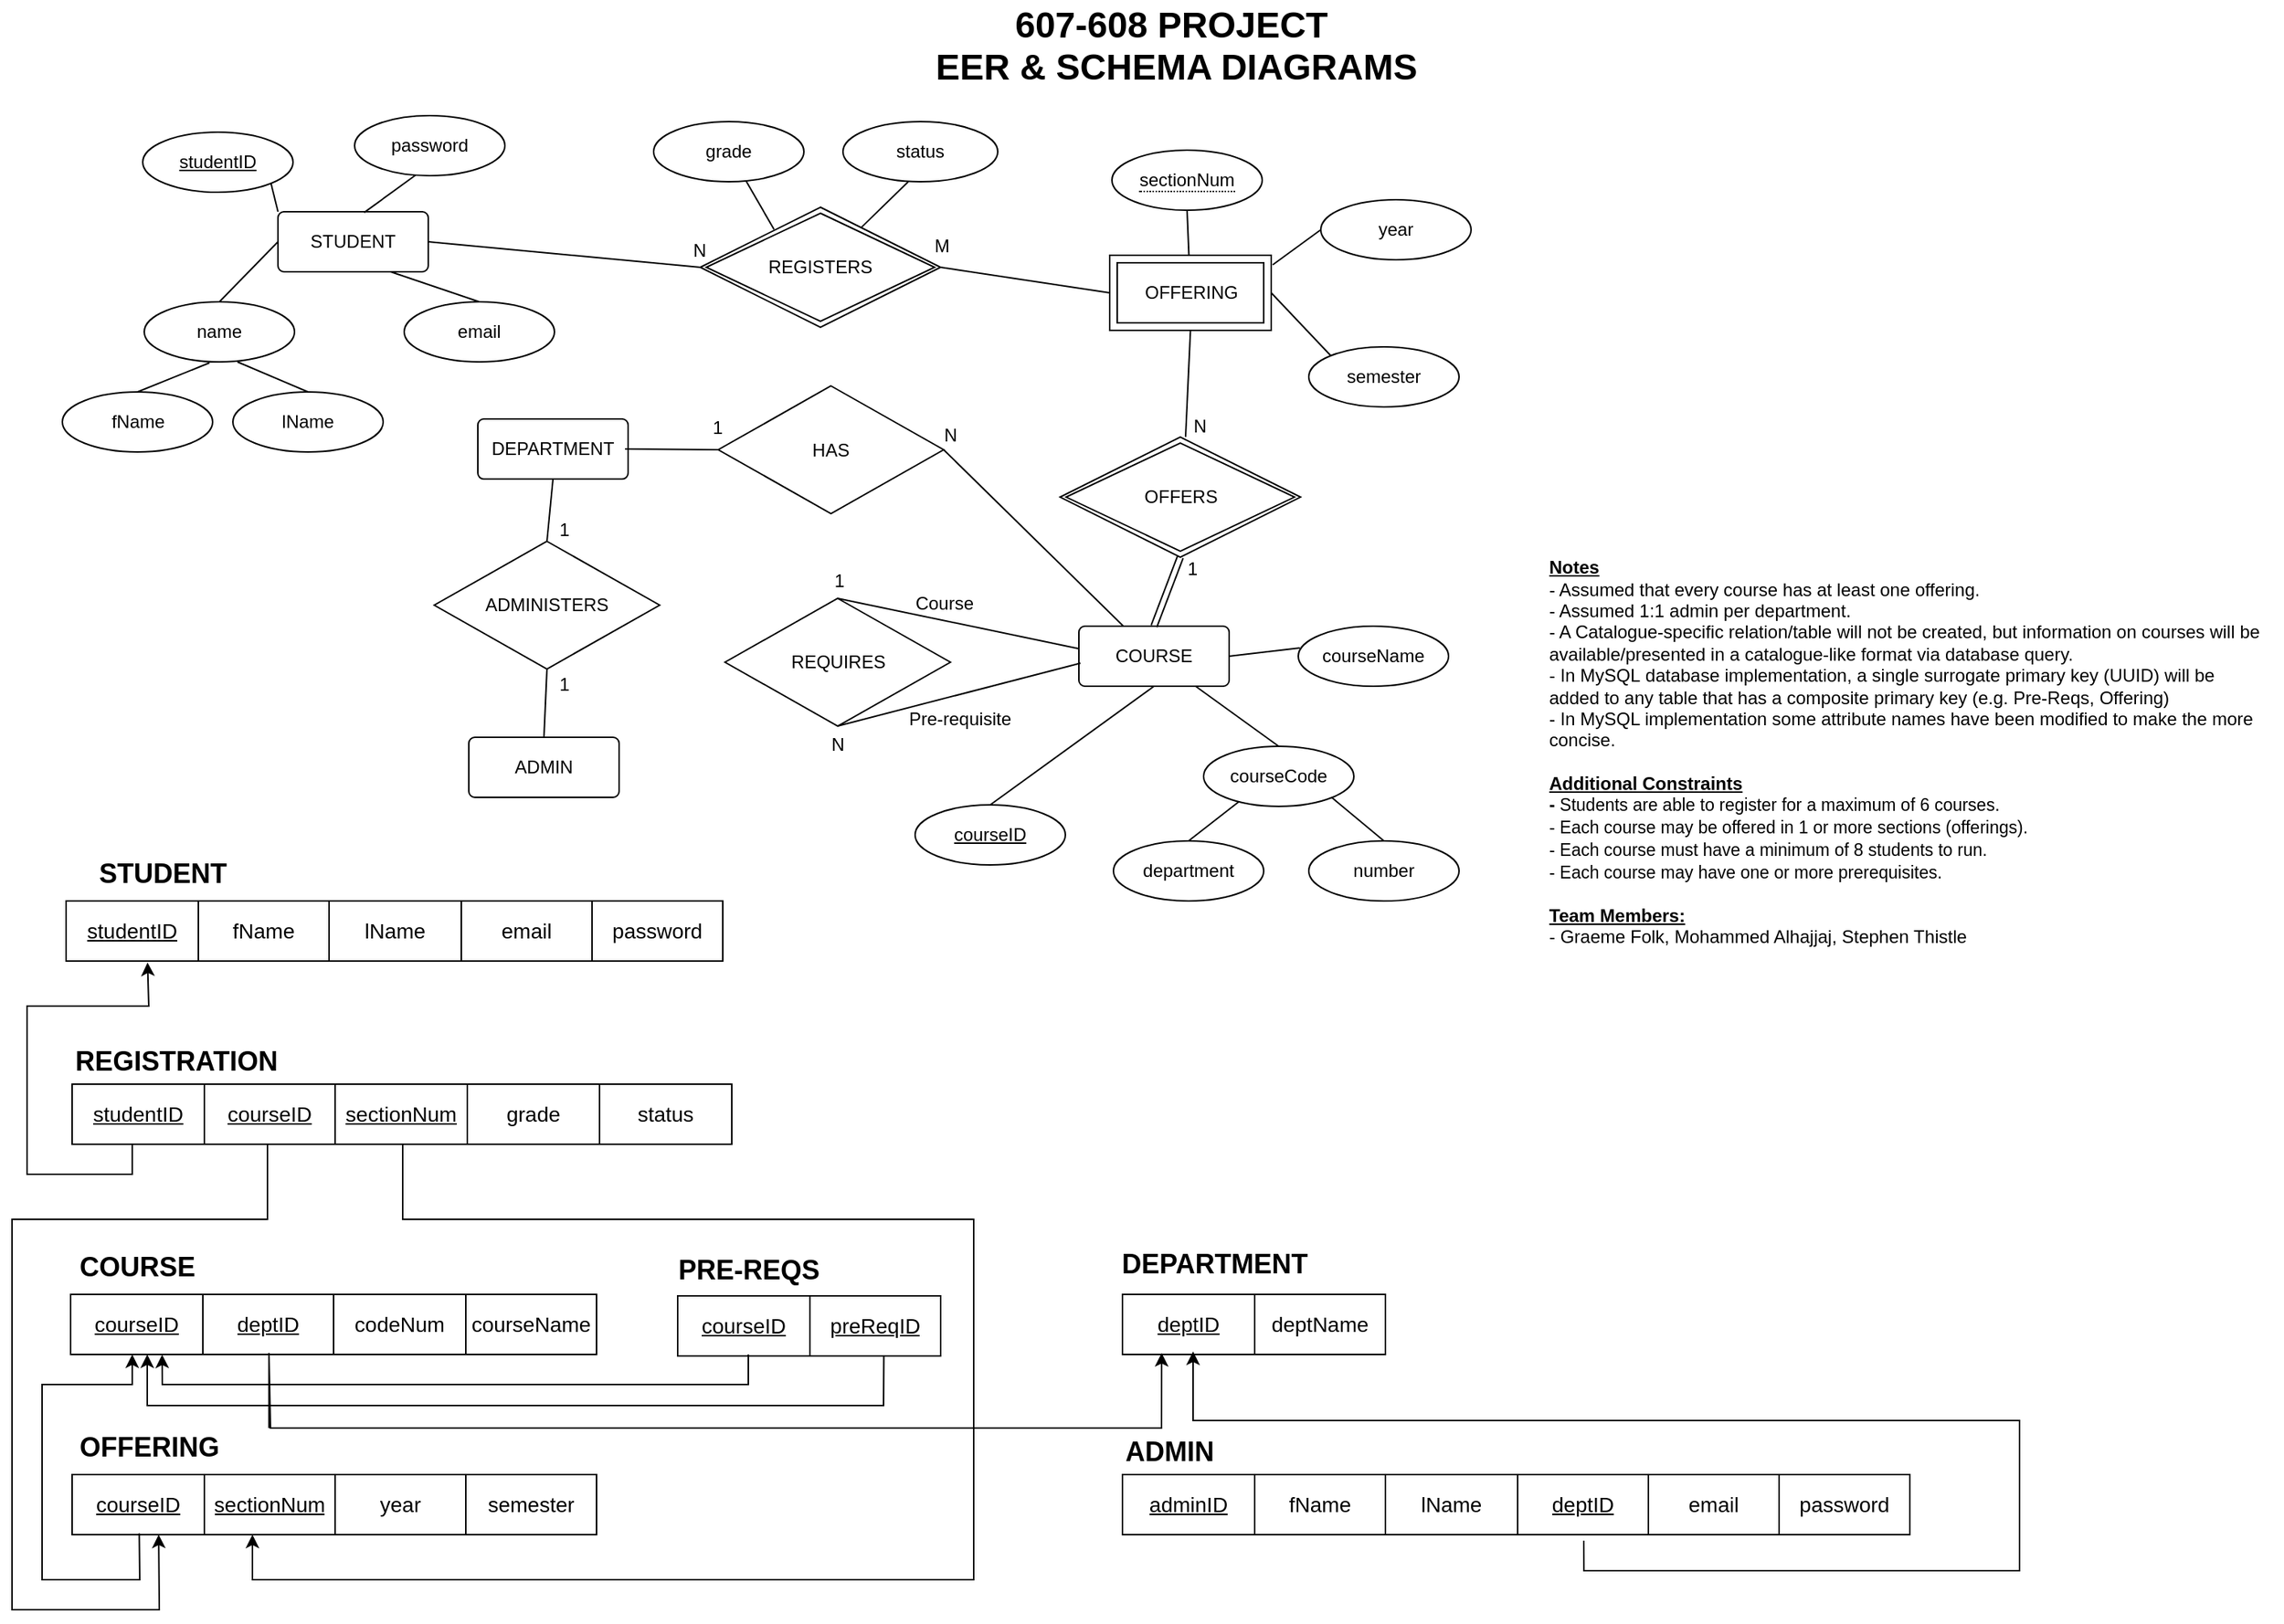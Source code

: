 <mxfile version="20.6.0" type="device"><diagram id="VqgyqqU54xISwpjxFuL8" name="Page-1"><mxGraphModel dx="2188" dy="1222" grid="1" gridSize="10" guides="1" tooltips="1" connect="1" arrows="1" fold="1" page="1" pageScale="1" pageWidth="1654" pageHeight="1169" math="0" shadow="0"><root><mxCell id="0"/><mxCell id="1" parent="0"/><mxCell id="hHO8GgRLqMGiPSyvXYs8-35" value="&lt;div&gt;&lt;b&gt;&lt;u&gt;Notes&lt;/u&gt;&lt;/b&gt;&lt;/div&gt;&lt;div&gt;- Assumed that every course has at least one offering.&lt;/div&gt;&lt;div&gt;- Assumed 1:1 admin per department.&amp;nbsp;&lt;/div&gt;&lt;div&gt;- A Catalogue-specific relation/table will not be created, but information on courses will be available/presented in a catal&lt;span style=&quot;&quot;&gt;ogue-like format via database query.&lt;/span&gt;&lt;/div&gt;&lt;div&gt;&lt;/div&gt;&lt;span style=&quot;font-size: 12.0px;&quot;&gt;- In MySQL&amp;nbsp;&lt;/span&gt;&lt;span style=&quot;font-size: 12.0px;&quot;&gt;database&amp;nbsp;&lt;/span&gt;&lt;span style=&quot;font-size: 12px;&quot;&gt;implementation, a single surrogate primary key (UUID) will be&lt;/span&gt;&lt;span style=&quot;font-size: 12.0px;&quot;&gt;&lt;br&gt;&lt;/span&gt;&lt;div style=&quot;font-size: 12.0px;&quot;&gt;added to any table that has a&amp;nbsp;&lt;span style=&quot;font-size: 12px;&quot;&gt;composite primary key (e.g. Pre-Reqs, Offering)&amp;nbsp;&lt;/span&gt;&lt;/div&gt;&lt;div&gt;- In MySQL implementation some attribute names have been modified to make the more concise.&lt;/div&gt;&lt;div&gt;&lt;br&gt;&lt;/div&gt;&lt;div&gt;&lt;b&gt;&lt;u&gt;Additional Constraints&lt;/u&gt;&lt;/b&gt;&lt;/div&gt;&lt;div&gt;&lt;span style=&quot;font-size: 11.5px;&quot;&gt;&lt;b&gt;-&amp;nbsp;&lt;/b&gt;Students are able to register for a maximum of 6 courses.&lt;/span&gt;&lt;/div&gt;&lt;div&gt;&lt;span style=&quot;font-size: 11.5px;&quot;&gt;- Each course may be offered in 1 or more sections (offerings).&lt;/span&gt;&lt;/div&gt;&lt;div&gt;&lt;span style=&quot;font-size: 11.5px;&quot;&gt;- Each course must have a minimum of 8 students to run.&lt;/span&gt;&lt;/div&gt;&lt;div&gt;&lt;span style=&quot;font-size: 11.5px;&quot;&gt;- Each course may have one or more prerequisites.&amp;nbsp;&lt;/span&gt;&lt;/div&gt;&lt;div&gt;&lt;br&gt;&lt;/div&gt;&lt;div&gt;&lt;b&gt;&lt;u&gt;Team Members:&lt;/u&gt;&lt;/b&gt;&lt;/div&gt;&lt;div&gt;- Graeme Folk, Mohammed Alhajjaj, Stephen Thistle&lt;/div&gt;" style="text;strokeColor=none;fillColor=none;html=1;whiteSpace=wrap;verticalAlign=middle;overflow=hidden;" parent="1" vertex="1"><mxGeometry x="1100" y="390" width="490" height="280" as="geometry"/></mxCell><mxCell id="32PP_eOArhLJbw_r9V2V-1" value="STUDENT" style="rounded=1;arcSize=10;whiteSpace=wrap;html=1;align=center;" parent="1" vertex="1"><mxGeometry x="256" y="170" width="100" height="40" as="geometry"/></mxCell><mxCell id="32PP_eOArhLJbw_r9V2V-2" value="" style="endArrow=none;html=1;rounded=0;exitX=0.5;exitY=0;exitDx=0;exitDy=0;entryX=0;entryY=0.5;entryDx=0;entryDy=0;" parent="1" source="32PP_eOArhLJbw_r9V2V-3" target="32PP_eOArhLJbw_r9V2V-1" edge="1"><mxGeometry relative="1" as="geometry"><mxPoint x="178.75" y="303.03" as="sourcePoint"/><mxPoint x="143.75" y="284.03" as="targetPoint"/></mxGeometry></mxCell><mxCell id="32PP_eOArhLJbw_r9V2V-3" value="name" style="ellipse;whiteSpace=wrap;html=1;align=center;" parent="1" vertex="1"><mxGeometry x="167" y="230.0" width="100" height="40" as="geometry"/></mxCell><mxCell id="32PP_eOArhLJbw_r9V2V-5" value="" style="endArrow=none;html=1;rounded=0;entryX=0.573;entryY=0.014;entryDx=0;entryDy=0;exitX=0.416;exitY=0.972;exitDx=0;exitDy=0;exitPerimeter=0;entryPerimeter=0;" parent="1" source="32PP_eOArhLJbw_r9V2V-6" target="32PP_eOArhLJbw_r9V2V-1" edge="1"><mxGeometry relative="1" as="geometry"><mxPoint x="351" y="145" as="sourcePoint"/><mxPoint x="340" y="95" as="targetPoint"/></mxGeometry></mxCell><mxCell id="32PP_eOArhLJbw_r9V2V-6" value="password" style="ellipse;whiteSpace=wrap;html=1;align=center;" parent="1" vertex="1"><mxGeometry x="307" y="106" width="100" height="40" as="geometry"/></mxCell><mxCell id="32PP_eOArhLJbw_r9V2V-7" value="" style="endArrow=none;html=1;rounded=0;entryX=0;entryY=0;entryDx=0;entryDy=0;exitX=1;exitY=1;exitDx=0;exitDy=0;" parent="1" source="32PP_eOArhLJbw_r9V2V-8" target="32PP_eOArhLJbw_r9V2V-1" edge="1"><mxGeometry relative="1" as="geometry"><mxPoint x="382.5" y="30" as="sourcePoint"/><mxPoint x="108" y="115" as="targetPoint"/></mxGeometry></mxCell><mxCell id="32PP_eOArhLJbw_r9V2V-8" value="&lt;u&gt;studentID&lt;/u&gt;" style="ellipse;whiteSpace=wrap;html=1;align=center;" parent="1" vertex="1"><mxGeometry x="166" y="117" width="100" height="40" as="geometry"/></mxCell><mxCell id="32PP_eOArhLJbw_r9V2V-9" value="" style="endArrow=none;html=1;rounded=0;entryX=0.75;entryY=1;entryDx=0;entryDy=0;exitX=0.5;exitY=0;exitDx=0;exitDy=0;" parent="1" source="32PP_eOArhLJbw_r9V2V-10" target="32PP_eOArhLJbw_r9V2V-1" edge="1"><mxGeometry relative="1" as="geometry"><mxPoint x="518.5" y="173" as="sourcePoint"/><mxPoint x="363" y="213" as="targetPoint"/></mxGeometry></mxCell><mxCell id="32PP_eOArhLJbw_r9V2V-10" value="email" style="ellipse;whiteSpace=wrap;html=1;align=center;" parent="1" vertex="1"><mxGeometry x="340" y="230" width="100" height="40" as="geometry"/></mxCell><mxCell id="32PP_eOArhLJbw_r9V2V-13" value="" style="endArrow=none;html=1;rounded=0;exitX=0;exitY=0.5;exitDx=0;exitDy=0;entryX=1;entryY=0.5;entryDx=0;entryDy=0;" parent="1" source="32PP_eOArhLJbw_r9V2V-53" target="32PP_eOArhLJbw_r9V2V-1" edge="1"><mxGeometry relative="1" as="geometry"><mxPoint x="585" y="237" as="sourcePoint"/><mxPoint x="465" y="267" as="targetPoint"/></mxGeometry></mxCell><mxCell id="32PP_eOArhLJbw_r9V2V-14" value="" style="endArrow=none;html=1;rounded=0;entryX=1;entryY=0.5;entryDx=0;entryDy=0;exitX=0;exitY=0.5;exitDx=0;exitDy=0;" parent="1" source="32PP_eOArhLJbw_r9V2V-18" target="32PP_eOArhLJbw_r9V2V-53" edge="1"><mxGeometry relative="1" as="geometry"><mxPoint x="825" y="229" as="sourcePoint"/><mxPoint x="738.12" y="209" as="targetPoint"/></mxGeometry></mxCell><mxCell id="32PP_eOArhLJbw_r9V2V-15" value="" style="endArrow=none;html=1;rounded=0;exitX=0.613;exitY=0.979;exitDx=0;exitDy=0;entryX=0.307;entryY=0.185;entryDx=0;entryDy=0;exitPerimeter=0;entryPerimeter=0;" parent="1" source="32PP_eOArhLJbw_r9V2V-16" target="32PP_eOArhLJbw_r9V2V-53" edge="1"><mxGeometry relative="1" as="geometry"><mxPoint x="926" y="32" as="sourcePoint"/><mxPoint x="585.28" y="187" as="targetPoint"/></mxGeometry></mxCell><mxCell id="32PP_eOArhLJbw_r9V2V-16" value="grade" style="ellipse;whiteSpace=wrap;html=1;align=center;" parent="1" vertex="1"><mxGeometry x="506" y="110" width="100" height="40" as="geometry"/></mxCell><mxCell id="32PP_eOArhLJbw_r9V2V-18" value="OFFERING" style="shape=ext;margin=3;double=1;whiteSpace=wrap;html=1;align=center;" parent="1" vertex="1"><mxGeometry x="809.5" y="199" width="107.5" height="50" as="geometry"/></mxCell><mxCell id="32PP_eOArhLJbw_r9V2V-20" value="M" style="resizable=0;html=1;align=right;verticalAlign=bottom;" parent="1" connectable="0" vertex="1"><mxGeometry x="703.121" y="201.998" as="geometry"/></mxCell><mxCell id="32PP_eOArhLJbw_r9V2V-24" value="N" style="resizable=0;html=1;align=right;verticalAlign=bottom;" parent="1" connectable="0" vertex="1"><mxGeometry x="542.621" y="196.998" as="geometry"><mxPoint x="-1" y="8" as="offset"/></mxGeometry></mxCell><mxCell id="32PP_eOArhLJbw_r9V2V-25" value="COURSE" style="rounded=1;arcSize=10;whiteSpace=wrap;html=1;align=center;" parent="1" vertex="1"><mxGeometry x="789" y="446" width="100" height="40" as="geometry"/></mxCell><mxCell id="32PP_eOArhLJbw_r9V2V-27" value="OFFERS" style="shape=rhombus;double=1;perimeter=rhombusPerimeter;whiteSpace=wrap;html=1;align=center;" parent="1" vertex="1"><mxGeometry x="776.5" y="320.03" width="160" height="80" as="geometry"/></mxCell><mxCell id="32PP_eOArhLJbw_r9V2V-28" value="1" style="resizable=0;html=1;align=right;verticalAlign=bottom;" parent="1" connectable="0" vertex="1"><mxGeometry x="868.003" y="416.498" as="geometry"/></mxCell><mxCell id="32PP_eOArhLJbw_r9V2V-29" value="N" style="resizable=0;html=1;align=right;verticalAlign=bottom;" parent="1" connectable="0" vertex="1"><mxGeometry x="842.871" y="289.996" as="geometry"><mxPoint x="32" y="32" as="offset"/></mxGeometry></mxCell><mxCell id="32PP_eOArhLJbw_r9V2V-31" value="" style="endArrow=none;html=1;rounded=0;exitX=0.5;exitY=1;exitDx=0;exitDy=0;" parent="1" source="32PP_eOArhLJbw_r9V2V-18" edge="1"><mxGeometry relative="1" as="geometry"><mxPoint x="863.75" y="234" as="sourcePoint"/><mxPoint x="860" y="320" as="targetPoint"/></mxGeometry></mxCell><mxCell id="32PP_eOArhLJbw_r9V2V-33" value="" style="endArrow=none;html=1;rounded=0;exitX=0.5;exitY=0;exitDx=0;exitDy=0;entryX=0.5;entryY=1;entryDx=0;entryDy=0;" parent="1" source="32PP_eOArhLJbw_r9V2V-34" target="32PP_eOArhLJbw_r9V2V-25" edge="1"><mxGeometry relative="1" as="geometry"><mxPoint x="1157.25" y="450" as="sourcePoint"/><mxPoint x="830.25" y="600" as="targetPoint"/></mxGeometry></mxCell><mxCell id="32PP_eOArhLJbw_r9V2V-34" value="courseID" style="ellipse;whiteSpace=wrap;html=1;align=center;fontStyle=4" parent="1" vertex="1"><mxGeometry x="680" y="565" width="100" height="40" as="geometry"/></mxCell><mxCell id="32PP_eOArhLJbw_r9V2V-35" value="" style="endArrow=none;html=1;rounded=0;exitX=0.5;exitY=1;exitDx=0;exitDy=0;" parent="1" source="32PP_eOArhLJbw_r9V2V-37" target="32PP_eOArhLJbw_r9V2V-18" edge="1"><mxGeometry relative="1" as="geometry"><mxPoint x="901.3" y="158.16" as="sourcePoint"/><mxPoint x="1019.375" y="199" as="targetPoint"/></mxGeometry></mxCell><mxCell id="32PP_eOArhLJbw_r9V2V-37" value="&lt;span style=&quot;border-bottom: 1px dotted&quot;&gt;sectionNum&lt;/span&gt;" style="ellipse;whiteSpace=wrap;html=1;align=center;" parent="1" vertex="1"><mxGeometry x="811" y="129" width="100" height="40" as="geometry"/></mxCell><mxCell id="32PP_eOArhLJbw_r9V2V-41" value="" style="endArrow=none;html=1;rounded=0;exitX=0.01;exitY=0.363;exitDx=0;exitDy=0;entryX=1;entryY=0.5;entryDx=0;entryDy=0;exitPerimeter=0;" parent="1" source="32PP_eOArhLJbw_r9V2V-43" target="32PP_eOArhLJbw_r9V2V-25" edge="1"><mxGeometry relative="1" as="geometry"><mxPoint x="699.233" y="480.809" as="sourcePoint"/><mxPoint x="882" y="466.0" as="targetPoint"/></mxGeometry></mxCell><mxCell id="32PP_eOArhLJbw_r9V2V-43" value="courseName" style="ellipse;whiteSpace=wrap;html=1;align=center;" parent="1" vertex="1"><mxGeometry x="935" y="446" width="100" height="40" as="geometry"/></mxCell><mxCell id="32PP_eOArhLJbw_r9V2V-47" value="REQUIRES" style="shape=rhombus;perimeter=rhombusPerimeter;whiteSpace=wrap;html=1;align=center;" parent="1" vertex="1"><mxGeometry x="553.5" y="427.5" width="150" height="85" as="geometry"/></mxCell><mxCell id="32PP_eOArhLJbw_r9V2V-48" value="" style="endArrow=none;html=1;rounded=0;exitX=0;exitY=0.375;exitDx=0;exitDy=0;exitPerimeter=0;entryX=0.5;entryY=0;entryDx=0;entryDy=0;" parent="1" source="32PP_eOArhLJbw_r9V2V-25" target="32PP_eOArhLJbw_r9V2V-47" edge="1"><mxGeometry relative="1" as="geometry"><mxPoint x="739" y="370" as="sourcePoint"/><mxPoint x="623" y="421" as="targetPoint"/></mxGeometry></mxCell><mxCell id="32PP_eOArhLJbw_r9V2V-49" value="" style="endArrow=none;html=1;rounded=0;exitX=0.011;exitY=0.616;exitDx=0;exitDy=0;entryX=0.5;entryY=1;entryDx=0;entryDy=0;exitPerimeter=0;" parent="1" source="32PP_eOArhLJbw_r9V2V-25" target="32PP_eOArhLJbw_r9V2V-47" edge="1"><mxGeometry relative="1" as="geometry"><mxPoint x="803" y="471" as="sourcePoint"/><mxPoint x="630.5" y="433.5" as="targetPoint"/></mxGeometry></mxCell><mxCell id="32PP_eOArhLJbw_r9V2V-51" value="1" style="resizable=0;html=1;align=right;verticalAlign=bottom;" parent="1" connectable="0" vertex="1"><mxGeometry x="633.003" y="424.498" as="geometry"/></mxCell><mxCell id="32PP_eOArhLJbw_r9V2V-52" value="N" style="resizable=0;html=1;align=right;verticalAlign=bottom;direction=south;" parent="1" connectable="0" vertex="1"><mxGeometry x="633.003" y="533.998" as="geometry"/></mxCell><mxCell id="32PP_eOArhLJbw_r9V2V-53" value="REGISTERS" style="shape=rhombus;double=1;perimeter=rhombusPerimeter;whiteSpace=wrap;html=1;align=center;" parent="1" vertex="1"><mxGeometry x="537" y="167" width="160" height="80" as="geometry"/></mxCell><mxCell id="32PP_eOArhLJbw_r9V2V-54" value="" style="shape=link;html=1;rounded=0;entryX=0.5;entryY=0;entryDx=0;entryDy=0;exitX=0.5;exitY=1;exitDx=0;exitDy=0;" parent="1" source="32PP_eOArhLJbw_r9V2V-27" target="32PP_eOArhLJbw_r9V2V-25" edge="1"><mxGeometry relative="1" as="geometry"><mxPoint x="883.5" y="400.03" as="sourcePoint"/><mxPoint x="882" y="194" as="targetPoint"/></mxGeometry></mxCell><mxCell id="32PP_eOArhLJbw_r9V2V-57" value="Course" style="resizable=0;html=1;align=right;verticalAlign=bottom;" parent="1" connectable="0" vertex="1"><mxGeometry x="719.001" y="439.998" as="geometry"/></mxCell><mxCell id="32PP_eOArhLJbw_r9V2V-58" value="Pre-requisite" style="resizable=0;html=1;align=right;verticalAlign=bottom;" parent="1" connectable="0" vertex="1"><mxGeometry x="744.501" y="516.998" as="geometry"/></mxCell><mxCell id="32PP_eOArhLJbw_r9V2V-59" value="department" style="ellipse;whiteSpace=wrap;html=1;align=center;" parent="1" vertex="1"><mxGeometry x="812" y="589" width="100" height="40" as="geometry"/></mxCell><mxCell id="32PP_eOArhLJbw_r9V2V-60" value="" style="endArrow=none;html=1;rounded=0;entryX=0.5;entryY=0;entryDx=0;entryDy=0;exitX=0.235;exitY=0.921;exitDx=0;exitDy=0;exitPerimeter=0;" parent="1" source="32PP_eOArhLJbw_r9V2V-112" target="32PP_eOArhLJbw_r9V2V-59" edge="1"><mxGeometry relative="1" as="geometry"><mxPoint x="952" y="499" as="sourcePoint"/><mxPoint x="868" y="484.0" as="targetPoint"/></mxGeometry></mxCell><mxCell id="32PP_eOArhLJbw_r9V2V-61" value="number" style="ellipse;whiteSpace=wrap;html=1;align=center;" parent="1" vertex="1"><mxGeometry x="942" y="589.03" width="100" height="40" as="geometry"/></mxCell><mxCell id="32PP_eOArhLJbw_r9V2V-62" value="" style="endArrow=none;html=1;rounded=0;entryX=0.5;entryY=0;entryDx=0;entryDy=0;exitX=1;exitY=1;exitDx=0;exitDy=0;" parent="1" source="32PP_eOArhLJbw_r9V2V-112" target="32PP_eOArhLJbw_r9V2V-61" edge="1"><mxGeometry relative="1" as="geometry"><mxPoint x="972" y="499" as="sourcePoint"/><mxPoint x="909.0" y="539.0" as="targetPoint"/></mxGeometry></mxCell><mxCell id="32PP_eOArhLJbw_r9V2V-63" value="" style="shape=table;startSize=0;container=1;collapsible=0;childLayout=tableLayout;fontSize=14;" parent="1" vertex="1"><mxGeometry x="115" y="629" width="437" height="40" as="geometry"/></mxCell><mxCell id="32PP_eOArhLJbw_r9V2V-64" value="" style="shape=tableRow;horizontal=0;startSize=0;swimlaneHead=0;swimlaneBody=0;top=0;left=0;bottom=0;right=0;collapsible=0;dropTarget=0;fillColor=none;points=[[0,0.5],[1,0.5]];portConstraint=eastwest;fontSize=14;" parent="32PP_eOArhLJbw_r9V2V-63" vertex="1"><mxGeometry width="437" height="40" as="geometry"/></mxCell><mxCell id="32PP_eOArhLJbw_r9V2V-65" value="&lt;u&gt;studentID&lt;/u&gt;" style="shape=partialRectangle;html=1;whiteSpace=wrap;connectable=0;overflow=hidden;fillColor=none;top=0;left=0;bottom=0;right=0;pointerEvents=1;fontSize=14;" parent="32PP_eOArhLJbw_r9V2V-64" vertex="1"><mxGeometry width="88" height="40" as="geometry"><mxRectangle width="88" height="40" as="alternateBounds"/></mxGeometry></mxCell><mxCell id="32PP_eOArhLJbw_r9V2V-66" value="fName" style="shape=partialRectangle;html=1;whiteSpace=wrap;connectable=0;overflow=hidden;fillColor=none;top=0;left=0;bottom=0;right=0;pointerEvents=1;fontSize=14;" parent="32PP_eOArhLJbw_r9V2V-64" vertex="1"><mxGeometry x="88" width="87" height="40" as="geometry"><mxRectangle width="87" height="40" as="alternateBounds"/></mxGeometry></mxCell><mxCell id="32PP_eOArhLJbw_r9V2V-67" value="lName" style="shape=partialRectangle;html=1;whiteSpace=wrap;connectable=0;overflow=hidden;fillColor=none;top=0;left=0;bottom=0;right=0;pointerEvents=1;fontSize=14;" parent="32PP_eOArhLJbw_r9V2V-64" vertex="1"><mxGeometry x="175" width="88" height="40" as="geometry"><mxRectangle width="88" height="40" as="alternateBounds"/></mxGeometry></mxCell><mxCell id="32PP_eOArhLJbw_r9V2V-68" value="email" style="shape=partialRectangle;html=1;whiteSpace=wrap;connectable=0;overflow=hidden;fillColor=none;top=0;left=0;bottom=0;right=0;pointerEvents=1;fontSize=14;" parent="32PP_eOArhLJbw_r9V2V-64" vertex="1"><mxGeometry x="263" width="87" height="40" as="geometry"><mxRectangle width="87" height="40" as="alternateBounds"/></mxGeometry></mxCell><mxCell id="32PP_eOArhLJbw_r9V2V-111" value="password" style="shape=partialRectangle;html=1;whiteSpace=wrap;connectable=0;overflow=hidden;fillColor=none;top=0;left=0;bottom=0;right=0;pointerEvents=1;fontSize=14;" parent="32PP_eOArhLJbw_r9V2V-64" vertex="1"><mxGeometry x="350" width="87" height="40" as="geometry"><mxRectangle width="87" height="40" as="alternateBounds"/></mxGeometry></mxCell><mxCell id="32PP_eOArhLJbw_r9V2V-69" value="&lt;font style=&quot;font-size: 18px;&quot;&gt;STUDENT&lt;/font&gt;" style="text;strokeColor=none;fillColor=none;html=1;fontSize=24;fontStyle=1;verticalAlign=middle;align=center;" parent="1" vertex="1"><mxGeometry x="129" y="589" width="100" height="40" as="geometry"/></mxCell><mxCell id="32PP_eOArhLJbw_r9V2V-70" value="fName" style="ellipse;whiteSpace=wrap;html=1;align=center;" parent="1" vertex="1"><mxGeometry x="112.5" y="290" width="100" height="40" as="geometry"/></mxCell><mxCell id="32PP_eOArhLJbw_r9V2V-71" value="" style="endArrow=none;html=1;rounded=0;entryX=0.5;entryY=0;entryDx=0;entryDy=0;exitX=0.434;exitY=1.016;exitDx=0;exitDy=0;exitPerimeter=0;" parent="1" source="32PP_eOArhLJbw_r9V2V-3" target="32PP_eOArhLJbw_r9V2V-70" edge="1"><mxGeometry relative="1" as="geometry"><mxPoint x="206" y="280" as="sourcePoint"/><mxPoint x="316" y="214.5" as="targetPoint"/></mxGeometry></mxCell><mxCell id="32PP_eOArhLJbw_r9V2V-72" value="lName" style="ellipse;whiteSpace=wrap;html=1;align=center;" parent="1" vertex="1"><mxGeometry x="226" y="290" width="100" height="40" as="geometry"/></mxCell><mxCell id="32PP_eOArhLJbw_r9V2V-73" value="" style="endArrow=none;html=1;rounded=0;entryX=0.5;entryY=0;entryDx=0;entryDy=0;" parent="1" target="32PP_eOArhLJbw_r9V2V-72" edge="1"><mxGeometry relative="1" as="geometry"><mxPoint x="229" y="270" as="sourcePoint"/><mxPoint x="357.0" y="269.5" as="targetPoint"/></mxGeometry></mxCell><mxCell id="32PP_eOArhLJbw_r9V2V-74" value="" style="shape=table;startSize=0;container=1;collapsible=0;childLayout=tableLayout;fontSize=14;" parent="1" vertex="1"><mxGeometry x="119" y="750.97" width="439" height="39.99" as="geometry"/></mxCell><mxCell id="32PP_eOArhLJbw_r9V2V-75" value="" style="shape=tableRow;horizontal=0;startSize=0;swimlaneHead=0;swimlaneBody=0;top=0;left=0;bottom=0;right=0;collapsible=0;dropTarget=0;fillColor=none;points=[[0,0.5],[1,0.5]];portConstraint=eastwest;fontSize=14;movable=0;resizable=0;rotatable=0;deletable=0;editable=0;connectable=0;" parent="32PP_eOArhLJbw_r9V2V-74" vertex="1"><mxGeometry width="439" height="40" as="geometry"/></mxCell><mxCell id="32PP_eOArhLJbw_r9V2V-76" value="&lt;u&gt;studentID&lt;/u&gt;" style="shape=partialRectangle;html=1;whiteSpace=wrap;connectable=0;overflow=hidden;fillColor=none;top=0;left=0;bottom=0;right=0;pointerEvents=1;fontSize=14;" parent="32PP_eOArhLJbw_r9V2V-75" vertex="1"><mxGeometry width="88" height="40" as="geometry"><mxRectangle width="88" height="40" as="alternateBounds"/></mxGeometry></mxCell><mxCell id="32PP_eOArhLJbw_r9V2V-77" value="&lt;u&gt;courseID&lt;/u&gt;" style="shape=partialRectangle;html=1;whiteSpace=wrap;connectable=0;overflow=hidden;fillColor=none;top=0;left=0;bottom=0;right=0;pointerEvents=1;fontSize=14;" parent="32PP_eOArhLJbw_r9V2V-75" vertex="1"><mxGeometry x="88" width="87" height="40" as="geometry"><mxRectangle width="87" height="40" as="alternateBounds"/></mxGeometry></mxCell><mxCell id="32PP_eOArhLJbw_r9V2V-78" value="&lt;u&gt;sectionNum&lt;/u&gt;" style="shape=partialRectangle;html=1;whiteSpace=wrap;connectable=0;overflow=hidden;fillColor=none;top=0;left=0;bottom=0;right=0;pointerEvents=1;fontSize=14;" parent="32PP_eOArhLJbw_r9V2V-75" vertex="1"><mxGeometry x="175" width="88" height="40" as="geometry"><mxRectangle width="88" height="40" as="alternateBounds"/></mxGeometry></mxCell><mxCell id="8QyhVxJQzOs2oL3HDcfx-3" value="grade" style="shape=partialRectangle;html=1;whiteSpace=wrap;connectable=0;overflow=hidden;fillColor=none;top=0;left=0;bottom=0;right=0;pointerEvents=1;fontSize=14;" parent="32PP_eOArhLJbw_r9V2V-75" vertex="1"><mxGeometry x="263" width="88" height="40" as="geometry"><mxRectangle width="88" height="40" as="alternateBounds"/></mxGeometry></mxCell><mxCell id="8QyhVxJQzOs2oL3HDcfx-4" value="status" style="shape=partialRectangle;html=1;whiteSpace=wrap;connectable=0;overflow=hidden;fillColor=none;top=0;left=0;bottom=0;right=0;pointerEvents=1;fontSize=14;" parent="32PP_eOArhLJbw_r9V2V-75" vertex="1"><mxGeometry x="351" width="88" height="40" as="geometry"><mxRectangle width="88" height="40" as="alternateBounds"/></mxGeometry></mxCell><mxCell id="32PP_eOArhLJbw_r9V2V-80" value="&lt;font size=&quot;4&quot;&gt;REGISTRATION&lt;/font&gt;" style="text;strokeColor=none;fillColor=none;html=1;fontSize=24;fontStyle=1;verticalAlign=middle;align=center;" parent="1" vertex="1"><mxGeometry x="138" y="713.97" width="100" height="40" as="geometry"/></mxCell><mxCell id="32PP_eOArhLJbw_r9V2V-81" value="" style="shape=table;startSize=0;container=1;collapsible=0;childLayout=tableLayout;fontSize=14;" parent="1" vertex="1"><mxGeometry x="119" y="1011" width="349" height="39.97" as="geometry"/></mxCell><mxCell id="32PP_eOArhLJbw_r9V2V-82" value="" style="shape=tableRow;horizontal=0;startSize=0;swimlaneHead=0;swimlaneBody=0;top=0;left=0;bottom=0;right=0;collapsible=0;dropTarget=0;fillColor=none;points=[[0,0.5],[1,0.5]];portConstraint=eastwest;fontSize=14;" parent="32PP_eOArhLJbw_r9V2V-81" vertex="1"><mxGeometry width="349" height="40" as="geometry"/></mxCell><mxCell id="32PP_eOArhLJbw_r9V2V-83" value="&lt;u&gt;courseID&lt;/u&gt;" style="shape=partialRectangle;html=1;whiteSpace=wrap;connectable=0;overflow=hidden;fillColor=none;top=0;left=0;bottom=0;right=0;pointerEvents=1;fontSize=14;" parent="32PP_eOArhLJbw_r9V2V-82" vertex="1"><mxGeometry width="88" height="40" as="geometry"><mxRectangle width="88" height="40" as="alternateBounds"/></mxGeometry></mxCell><mxCell id="32PP_eOArhLJbw_r9V2V-84" value="&lt;u&gt;sectionNum&lt;/u&gt;" style="shape=partialRectangle;html=1;whiteSpace=wrap;connectable=0;overflow=hidden;fillColor=none;top=0;left=0;bottom=0;right=0;pointerEvents=1;fontSize=14;" parent="32PP_eOArhLJbw_r9V2V-82" vertex="1"><mxGeometry x="88" width="87" height="40" as="geometry"><mxRectangle width="87" height="40" as="alternateBounds"/></mxGeometry></mxCell><mxCell id="8QyhVxJQzOs2oL3HDcfx-5" value="year" style="shape=partialRectangle;html=1;whiteSpace=wrap;connectable=0;overflow=hidden;fillColor=none;top=0;left=0;bottom=0;right=0;pointerEvents=1;fontSize=14;" parent="32PP_eOArhLJbw_r9V2V-82" vertex="1"><mxGeometry x="175" width="87" height="40" as="geometry"><mxRectangle width="87" height="40" as="alternateBounds"/></mxGeometry></mxCell><mxCell id="8QyhVxJQzOs2oL3HDcfx-6" value="semester" style="shape=partialRectangle;html=1;whiteSpace=wrap;connectable=0;overflow=hidden;fillColor=none;top=0;left=0;bottom=0;right=0;pointerEvents=1;fontSize=14;" parent="32PP_eOArhLJbw_r9V2V-82" vertex="1"><mxGeometry x="262" width="87" height="40" as="geometry"><mxRectangle width="87" height="40" as="alternateBounds"/></mxGeometry></mxCell><mxCell id="32PP_eOArhLJbw_r9V2V-87" value="&lt;font size=&quot;4&quot;&gt;OFFERING&lt;/font&gt;" style="text;strokeColor=none;fillColor=none;html=1;fontSize=24;fontStyle=1;verticalAlign=middle;align=center;" parent="1" vertex="1"><mxGeometry x="120" y="970.97" width="100" height="40" as="geometry"/></mxCell><mxCell id="32PP_eOArhLJbw_r9V2V-92" value="" style="shape=table;startSize=0;container=1;collapsible=0;childLayout=tableLayout;fontSize=14;" parent="1" vertex="1"><mxGeometry x="118" y="891" width="350" height="40" as="geometry"/></mxCell><mxCell id="32PP_eOArhLJbw_r9V2V-93" value="" style="shape=tableRow;horizontal=0;startSize=0;swimlaneHead=0;swimlaneBody=0;top=0;left=0;bottom=0;right=0;collapsible=0;dropTarget=0;fillColor=none;points=[[0,0.5],[1,0.5]];portConstraint=eastwest;fontSize=14;" parent="32PP_eOArhLJbw_r9V2V-92" vertex="1"><mxGeometry width="350" height="40" as="geometry"/></mxCell><mxCell id="32PP_eOArhLJbw_r9V2V-94" value="&lt;u&gt;courseID&lt;/u&gt;" style="shape=partialRectangle;html=1;whiteSpace=wrap;connectable=0;overflow=hidden;fillColor=none;top=0;left=0;bottom=0;right=0;pointerEvents=1;fontSize=14;" parent="32PP_eOArhLJbw_r9V2V-93" vertex="1"><mxGeometry width="88" height="40" as="geometry"><mxRectangle width="88" height="40" as="alternateBounds"/></mxGeometry></mxCell><mxCell id="32PP_eOArhLJbw_r9V2V-95" value="&lt;u&gt;deptID&lt;/u&gt;" style="shape=partialRectangle;html=1;whiteSpace=wrap;connectable=0;overflow=hidden;fillColor=none;top=0;left=0;bottom=0;right=0;pointerEvents=1;fontSize=14;" parent="32PP_eOArhLJbw_r9V2V-93" vertex="1"><mxGeometry x="88" width="87" height="40" as="geometry"><mxRectangle width="87" height="40" as="alternateBounds"/></mxGeometry></mxCell><mxCell id="32PP_eOArhLJbw_r9V2V-96" value="codeNum" style="shape=partialRectangle;html=1;whiteSpace=wrap;connectable=0;overflow=hidden;fillColor=none;top=0;left=0;bottom=0;right=0;pointerEvents=1;fontSize=14;" parent="32PP_eOArhLJbw_r9V2V-93" vertex="1"><mxGeometry x="175" width="88" height="40" as="geometry"><mxRectangle width="88" height="40" as="alternateBounds"/></mxGeometry></mxCell><mxCell id="32PP_eOArhLJbw_r9V2V-97" value="courseName" style="shape=partialRectangle;html=1;whiteSpace=wrap;connectable=0;overflow=hidden;fillColor=none;top=0;left=0;bottom=0;right=0;pointerEvents=1;fontSize=14;" parent="32PP_eOArhLJbw_r9V2V-93" vertex="1"><mxGeometry x="263" width="87" height="40" as="geometry"><mxRectangle width="87" height="40" as="alternateBounds"/></mxGeometry></mxCell><mxCell id="32PP_eOArhLJbw_r9V2V-98" value="&lt;font size=&quot;4&quot;&gt;COURSE&lt;/font&gt;" style="text;strokeColor=none;fillColor=none;html=1;fontSize=24;fontStyle=1;verticalAlign=middle;align=center;" parent="1" vertex="1"><mxGeometry x="112" y="850.97" width="100" height="40" as="geometry"/></mxCell><mxCell id="32PP_eOArhLJbw_r9V2V-103" value="" style="endArrow=classic;html=1;rounded=0;fontSize=18;exitX=0.128;exitY=0.978;exitDx=0;exitDy=0;exitPerimeter=0;" parent="1" source="32PP_eOArhLJbw_r9V2V-82" edge="1"><mxGeometry width="50" height="50" relative="1" as="geometry"><mxPoint x="169" y="1050.97" as="sourcePoint"/><mxPoint x="159" y="930.97" as="targetPoint"/><Array as="points"><mxPoint x="164" y="1080.97"/><mxPoint x="99" y="1080.97"/><mxPoint x="99" y="950.97"/><mxPoint x="159" y="950.97"/></Array></mxGeometry></mxCell><mxCell id="32PP_eOArhLJbw_r9V2V-110" value="" style="endArrow=classic;html=1;rounded=0;fontSize=18;" parent="1" edge="1"><mxGeometry width="50" height="50" relative="1" as="geometry"><mxPoint x="339" y="790.97" as="sourcePoint"/><mxPoint x="239" y="1050.97" as="targetPoint"/><Array as="points"><mxPoint x="339" y="840.97"/><mxPoint x="719" y="840.97"/><mxPoint x="719" y="1080.97"/><mxPoint x="239" y="1080.97"/></Array></mxGeometry></mxCell><mxCell id="32PP_eOArhLJbw_r9V2V-112" value="courseCode" style="ellipse;whiteSpace=wrap;html=1;align=center;" parent="1" vertex="1"><mxGeometry x="872" y="526" width="100" height="40" as="geometry"/></mxCell><mxCell id="32PP_eOArhLJbw_r9V2V-113" value="" style="endArrow=none;html=1;rounded=0;exitX=0.5;exitY=0;exitDx=0;exitDy=0;" parent="1" source="32PP_eOArhLJbw_r9V2V-112" target="32PP_eOArhLJbw_r9V2V-25" edge="1"><mxGeometry relative="1" as="geometry"><mxPoint x="956" y="540" as="sourcePoint"/><mxPoint x="899" y="476" as="targetPoint"/></mxGeometry></mxCell><mxCell id="32PP_eOArhLJbw_r9V2V-121" value="" style="shape=table;startSize=0;container=1;collapsible=0;childLayout=tableLayout;fontSize=14;" parent="1" vertex="1"><mxGeometry x="522" y="892" width="175" height="40" as="geometry"/></mxCell><mxCell id="32PP_eOArhLJbw_r9V2V-122" value="" style="shape=tableRow;horizontal=0;startSize=0;swimlaneHead=0;swimlaneBody=0;top=0;left=0;bottom=0;right=0;collapsible=0;dropTarget=0;fillColor=none;points=[[0,0.5],[1,0.5]];portConstraint=eastwest;fontSize=14;" parent="32PP_eOArhLJbw_r9V2V-121" vertex="1"><mxGeometry width="175" height="40" as="geometry"/></mxCell><mxCell id="32PP_eOArhLJbw_r9V2V-123" value="&lt;u&gt;courseID&lt;/u&gt;" style="shape=partialRectangle;html=1;whiteSpace=wrap;connectable=0;overflow=hidden;fillColor=none;top=0;left=0;bottom=0;right=0;pointerEvents=1;fontSize=14;" parent="32PP_eOArhLJbw_r9V2V-122" vertex="1"><mxGeometry width="88" height="40" as="geometry"><mxRectangle width="88" height="40" as="alternateBounds"/></mxGeometry></mxCell><mxCell id="32PP_eOArhLJbw_r9V2V-124" value="&lt;u&gt;preReqID&lt;/u&gt;" style="shape=partialRectangle;html=1;whiteSpace=wrap;connectable=0;overflow=hidden;fillColor=none;top=0;left=0;bottom=0;right=0;pointerEvents=1;fontSize=14;" parent="32PP_eOArhLJbw_r9V2V-122" vertex="1"><mxGeometry x="88" width="87" height="40" as="geometry"><mxRectangle width="87" height="40" as="alternateBounds"/></mxGeometry></mxCell><mxCell id="32PP_eOArhLJbw_r9V2V-126" value="&lt;font size=&quot;4&quot;&gt;PRE-&lt;span style=&quot;white-space: pre;&quot;&gt;REQS&lt;/span&gt;&lt;/font&gt;" style="text;strokeColor=none;fillColor=none;html=1;fontSize=24;fontStyle=1;verticalAlign=middle;align=center;" parent="1" vertex="1"><mxGeometry x="519" y="852.97" width="100" height="40" as="geometry"/></mxCell><mxCell id="32PP_eOArhLJbw_r9V2V-127" value="" style="endArrow=classic;html=1;rounded=0;fontSize=18;entryX=0.124;entryY=1.024;entryDx=0;entryDy=0;entryPerimeter=0;" parent="1" target="32PP_eOArhLJbw_r9V2V-64" edge="1"><mxGeometry width="50" height="50" relative="1" as="geometry"><mxPoint x="159" y="790.97" as="sourcePoint"/><mxPoint x="169.137" y="678.96" as="targetPoint"/><Array as="points"><mxPoint x="159" y="810.97"/><mxPoint x="89" y="810.97"/><mxPoint x="89" y="698.97"/><mxPoint x="170" y="698.97"/></Array></mxGeometry></mxCell><mxCell id="32PP_eOArhLJbw_r9V2V-128" value="" style="endArrow=classic;html=1;rounded=0;fontSize=18;movable=1;resizable=1;rotatable=1;deletable=1;editable=1;connectable=1;exitX=0.784;exitY=0.993;exitDx=0;exitDy=0;exitPerimeter=0;" parent="1" source="32PP_eOArhLJbw_r9V2V-122" edge="1"><mxGeometry width="50" height="50" relative="1" as="geometry"><mxPoint x="659.1" y="946.97" as="sourcePoint"/><mxPoint x="169" y="930.97" as="targetPoint"/><Array as="points"><mxPoint x="659" y="965"/><mxPoint x="169" y="965"/></Array></mxGeometry></mxCell><mxCell id="MQwZbloVMb_fH8cOTCtg-1" value="" style="endArrow=classic;html=1;rounded=0;fontSize=18;entryX=0.165;entryY=0.999;entryDx=0;entryDy=0;entryPerimeter=0;" parent="1" target="32PP_eOArhLJbw_r9V2V-82" edge="1"><mxGeometry width="50" height="50" relative="1" as="geometry"><mxPoint x="249" y="790.97" as="sourcePoint"/><mxPoint x="463.8" y="931.04" as="targetPoint"/><Array as="points"><mxPoint x="249" y="840.97"/><mxPoint x="79" y="840.97"/><mxPoint x="79" y="1100.97"/><mxPoint x="177" y="1100.97"/></Array></mxGeometry></mxCell><mxCell id="8QyhVxJQzOs2oL3HDcfx-1" value="year" style="ellipse;whiteSpace=wrap;html=1;align=center;" parent="1" vertex="1"><mxGeometry x="950" y="162" width="100" height="40" as="geometry"/></mxCell><mxCell id="8QyhVxJQzOs2oL3HDcfx-2" value="semester" style="ellipse;whiteSpace=wrap;html=1;align=center;" parent="1" vertex="1"><mxGeometry x="942" y="260" width="100" height="40" as="geometry"/></mxCell><mxCell id="8QyhVxJQzOs2oL3HDcfx-7" value="status" style="ellipse;whiteSpace=wrap;html=1;align=center;" parent="1" vertex="1"><mxGeometry x="632" y="110" width="103" height="40" as="geometry"/></mxCell><mxCell id="8QyhVxJQzOs2oL3HDcfx-8" value="" style="endArrow=none;html=1;rounded=0;exitX=0.422;exitY=1;exitDx=0;exitDy=0;exitPerimeter=0;" parent="1" source="8QyhVxJQzOs2oL3HDcfx-7" target="32PP_eOArhLJbw_r9V2V-53" edge="1"><mxGeometry relative="1" as="geometry"><mxPoint x="577.3" y="159.16" as="sourcePoint"/><mxPoint x="596.12" y="191.8" as="targetPoint"/></mxGeometry></mxCell><mxCell id="8QyhVxJQzOs2oL3HDcfx-9" value="" style="endArrow=none;html=1;rounded=0;exitX=0;exitY=0.5;exitDx=0;exitDy=0;entryX=1.009;entryY=0.127;entryDx=0;entryDy=0;entryPerimeter=0;" parent="1" source="8QyhVxJQzOs2oL3HDcfx-1" target="32PP_eOArhLJbw_r9V2V-18" edge="1"><mxGeometry relative="1" as="geometry"><mxPoint x="895" y="179.0" as="sourcePoint"/><mxPoint x="893" y="202" as="targetPoint"/></mxGeometry></mxCell><mxCell id="8QyhVxJQzOs2oL3HDcfx-10" value="" style="endArrow=none;html=1;rounded=0;exitX=0;exitY=0;exitDx=0;exitDy=0;entryX=1;entryY=0.5;entryDx=0;entryDy=0;" parent="1" source="8QyhVxJQzOs2oL3HDcfx-2" target="32PP_eOArhLJbw_r9V2V-18" edge="1"><mxGeometry relative="1" as="geometry"><mxPoint x="953" y="182" as="sourcePoint"/><mxPoint x="923" y="222" as="targetPoint"/></mxGeometry></mxCell><mxCell id="32PP_eOArhLJbw_r9V2V-100" value="" style="endArrow=classic;html=1;rounded=0;fontSize=18;movable=1;resizable=1;rotatable=1;deletable=1;editable=1;connectable=1;entryX=0.174;entryY=1.002;entryDx=0;entryDy=0;entryPerimeter=0;" parent="1" target="32PP_eOArhLJbw_r9V2V-93" edge="1"><mxGeometry width="50" height="50" relative="1" as="geometry"><mxPoint x="569" y="930.97" as="sourcePoint"/><mxPoint x="167.55" y="1061.02" as="targetPoint"/><Array as="points"><mxPoint x="569" y="950.97"/><mxPoint x="179" y="950.97"/></Array></mxGeometry></mxCell><mxCell id="8QyhVxJQzOs2oL3HDcfx-11" value="&lt;div&gt;&lt;b&gt;&lt;font style=&quot;font-size: 24px;&quot;&gt;607-608 PROJECT&amp;nbsp;&lt;/font&gt;&lt;/b&gt;&lt;/div&gt;&lt;div&gt;&lt;b&gt;&lt;font style=&quot;font-size: 24px;&quot;&gt;EER &amp;amp; SCHEMA DIAGRAMS&lt;/font&gt;&lt;/b&gt;&lt;/div&gt;" style="text;strokeColor=none;fillColor=none;html=1;whiteSpace=wrap;verticalAlign=middle;overflow=hidden;align=center;" parent="1" vertex="1"><mxGeometry x="575" y="29" width="558" height="59.97" as="geometry"/></mxCell><mxCell id="XA4kQMOryaM1AvOsy0U2-13" value="&lt;font size=&quot;4&quot;&gt;DEPARTMENT&lt;/font&gt;" style="text;strokeColor=none;fillColor=none;html=1;fontSize=24;fontStyle=1;verticalAlign=middle;align=center;" parent="1" vertex="1"><mxGeometry x="829" y="849" width="100" height="40" as="geometry"/></mxCell><mxCell id="XA4kQMOryaM1AvOsy0U2-14" value="&lt;font size=&quot;4&quot;&gt;ADMIN&lt;/font&gt;" style="text;strokeColor=none;fillColor=none;html=1;fontSize=24;fontStyle=1;verticalAlign=middle;align=center;" parent="1" vertex="1"><mxGeometry x="799" y="973.97" width="100" height="40" as="geometry"/></mxCell><mxCell id="XA4kQMOryaM1AvOsy0U2-15" value="" style="shape=table;startSize=0;container=1;collapsible=0;childLayout=tableLayout;fontSize=14;" parent="1" vertex="1"><mxGeometry x="818" y="891" width="175" height="40" as="geometry"/></mxCell><mxCell id="XA4kQMOryaM1AvOsy0U2-16" value="" style="shape=tableRow;horizontal=0;startSize=0;swimlaneHead=0;swimlaneBody=0;top=0;left=0;bottom=0;right=0;collapsible=0;dropTarget=0;fillColor=none;points=[[0,0.5],[1,0.5]];portConstraint=eastwest;fontSize=14;" parent="XA4kQMOryaM1AvOsy0U2-15" vertex="1"><mxGeometry width="175" height="40" as="geometry"/></mxCell><mxCell id="XA4kQMOryaM1AvOsy0U2-17" value="&lt;u&gt;deptID&lt;/u&gt;" style="shape=partialRectangle;html=1;whiteSpace=wrap;connectable=0;overflow=hidden;fillColor=none;top=0;left=0;bottom=0;right=0;pointerEvents=1;fontSize=14;" parent="XA4kQMOryaM1AvOsy0U2-16" vertex="1"><mxGeometry width="88" height="40" as="geometry"><mxRectangle width="88" height="40" as="alternateBounds"/></mxGeometry></mxCell><mxCell id="XA4kQMOryaM1AvOsy0U2-18" value="deptName" style="shape=partialRectangle;html=1;whiteSpace=wrap;connectable=0;overflow=hidden;fillColor=none;top=0;left=0;bottom=0;right=0;pointerEvents=1;fontSize=14;" parent="XA4kQMOryaM1AvOsy0U2-16" vertex="1"><mxGeometry x="88" width="87" height="40" as="geometry"><mxRectangle width="87" height="40" as="alternateBounds"/></mxGeometry></mxCell><mxCell id="XA4kQMOryaM1AvOsy0U2-19" value="" style="shape=table;startSize=0;container=1;collapsible=0;childLayout=tableLayout;fontSize=14;" parent="1" vertex="1"><mxGeometry x="818" y="1011" width="524" height="40" as="geometry"/></mxCell><mxCell id="XA4kQMOryaM1AvOsy0U2-20" value="" style="shape=tableRow;horizontal=0;startSize=0;swimlaneHead=0;swimlaneBody=0;top=0;left=0;bottom=0;right=0;collapsible=0;dropTarget=0;fillColor=none;points=[[0,0.5],[1,0.5]];portConstraint=eastwest;fontSize=14;" parent="XA4kQMOryaM1AvOsy0U2-19" vertex="1"><mxGeometry width="524" height="40" as="geometry"/></mxCell><mxCell id="XA4kQMOryaM1AvOsy0U2-21" value="&lt;u&gt;adminID&lt;/u&gt;" style="shape=partialRectangle;html=1;whiteSpace=wrap;connectable=0;overflow=hidden;fillColor=none;top=0;left=0;bottom=0;right=0;pointerEvents=1;fontSize=14;" parent="XA4kQMOryaM1AvOsy0U2-20" vertex="1"><mxGeometry width="88" height="40" as="geometry"><mxRectangle width="88" height="40" as="alternateBounds"/></mxGeometry></mxCell><mxCell id="XA4kQMOryaM1AvOsy0U2-22" value="fName" style="shape=partialRectangle;html=1;whiteSpace=wrap;connectable=0;overflow=hidden;fillColor=none;top=0;left=0;bottom=0;right=0;pointerEvents=1;fontSize=14;" parent="XA4kQMOryaM1AvOsy0U2-20" vertex="1"><mxGeometry x="88" width="87" height="40" as="geometry"><mxRectangle width="87" height="40" as="alternateBounds"/></mxGeometry></mxCell><mxCell id="XA4kQMOryaM1AvOsy0U2-23" value="lName" style="shape=partialRectangle;html=1;whiteSpace=wrap;connectable=0;overflow=hidden;fillColor=none;top=0;left=0;bottom=0;right=0;pointerEvents=1;fontSize=14;" parent="XA4kQMOryaM1AvOsy0U2-20" vertex="1"><mxGeometry x="175" width="88" height="40" as="geometry"><mxRectangle width="88" height="40" as="alternateBounds"/></mxGeometry></mxCell><mxCell id="XA4kQMOryaM1AvOsy0U2-24" value="&lt;u&gt;deptID&lt;/u&gt;" style="shape=partialRectangle;html=1;whiteSpace=wrap;connectable=0;overflow=hidden;fillColor=none;top=0;left=0;bottom=0;right=0;pointerEvents=1;fontSize=14;" parent="XA4kQMOryaM1AvOsy0U2-20" vertex="1"><mxGeometry x="263" width="87" height="40" as="geometry"><mxRectangle width="87" height="40" as="alternateBounds"/></mxGeometry></mxCell><mxCell id="XA4kQMOryaM1AvOsy0U2-25" value="email" style="shape=partialRectangle;html=1;whiteSpace=wrap;connectable=0;overflow=hidden;fillColor=none;top=0;left=0;bottom=0;right=0;pointerEvents=1;fontSize=14;" parent="XA4kQMOryaM1AvOsy0U2-20" vertex="1"><mxGeometry x="350" width="87" height="40" as="geometry"><mxRectangle width="87" height="40" as="alternateBounds"/></mxGeometry></mxCell><mxCell id="XA4kQMOryaM1AvOsy0U2-26" value="password" style="shape=partialRectangle;html=1;whiteSpace=wrap;connectable=0;overflow=hidden;fillColor=none;top=0;left=0;bottom=0;right=0;pointerEvents=1;fontSize=14;" parent="XA4kQMOryaM1AvOsy0U2-20" vertex="1"><mxGeometry x="437" width="87" height="40" as="geometry"><mxRectangle width="87" height="40" as="alternateBounds"/></mxGeometry></mxCell><mxCell id="XA4kQMOryaM1AvOsy0U2-27" value="" style="endArrow=classic;html=1;rounded=0;fontSize=18;movable=1;resizable=1;rotatable=1;deletable=1;editable=1;connectable=1;" parent="1" edge="1"><mxGeometry width="50" height="50" relative="1" as="geometry"><mxPoint x="1125" y="1055" as="sourcePoint"/><mxPoint x="865" y="929" as="targetPoint"/><Array as="points"><mxPoint x="1125.1" y="1075"/><mxPoint x="1415" y="1075"/><mxPoint x="1415" y="975"/><mxPoint x="865" y="975"/></Array></mxGeometry></mxCell><mxCell id="XA4kQMOryaM1AvOsy0U2-28" value="" style="endArrow=classic;html=1;rounded=0;fontSize=18;entryX=0.149;entryY=0.975;entryDx=0;entryDy=0;entryPerimeter=0;" parent="1" target="XA4kQMOryaM1AvOsy0U2-16" edge="1"><mxGeometry width="50" height="50" relative="1" as="geometry"><mxPoint x="250" y="980" as="sourcePoint"/><mxPoint x="860" y="850" as="targetPoint"/><Array as="points"><mxPoint x="250" y="930"/><mxPoint x="251" y="980"/><mxPoint x="844" y="980"/></Array></mxGeometry></mxCell><mxCell id="XA4kQMOryaM1AvOsy0U2-31" value="DEPARTMENT" style="rounded=1;arcSize=10;whiteSpace=wrap;html=1;align=center;" parent="1" vertex="1"><mxGeometry x="389" y="308.03" width="100" height="40" as="geometry"/></mxCell><mxCell id="XA4kQMOryaM1AvOsy0U2-32" value="ADMIN" style="rounded=1;arcSize=10;whiteSpace=wrap;html=1;align=center;" parent="1" vertex="1"><mxGeometry x="383" y="520" width="100" height="40" as="geometry"/></mxCell><mxCell id="XA4kQMOryaM1AvOsy0U2-34" value="HAS" style="shape=rhombus;perimeter=rhombusPerimeter;whiteSpace=wrap;html=1;align=center;" parent="1" vertex="1"><mxGeometry x="549" y="286" width="150" height="85" as="geometry"/></mxCell><mxCell id="XA4kQMOryaM1AvOsy0U2-35" value="" style="endArrow=none;html=1;rounded=0;entryX=1;entryY=0.5;entryDx=0;entryDy=0;" parent="1" source="32PP_eOArhLJbw_r9V2V-25" target="XA4kQMOryaM1AvOsy0U2-34" edge="1"><mxGeometry relative="1" as="geometry"><mxPoint x="799" y="471" as="sourcePoint"/><mxPoint x="604.5" y="437.5" as="targetPoint"/></mxGeometry></mxCell><mxCell id="XA4kQMOryaM1AvOsy0U2-36" value="N" style="resizable=0;html=1;align=right;verticalAlign=bottom;" parent="1" connectable="0" vertex="1"><mxGeometry x="633.003" y="405.998" as="geometry"><mxPoint x="75" y="-78" as="offset"/></mxGeometry></mxCell><mxCell id="XA4kQMOryaM1AvOsy0U2-37" value="" style="endArrow=none;html=1;rounded=0;entryX=0;entryY=0.5;entryDx=0;entryDy=0;exitX=1;exitY=0.5;exitDx=0;exitDy=0;" parent="1" target="XA4kQMOryaM1AvOsy0U2-34" edge="1"><mxGeometry relative="1" as="geometry"><mxPoint x="487" y="328.03" as="sourcePoint"/><mxPoint x="707" y="342.53" as="targetPoint"/></mxGeometry></mxCell><mxCell id="XA4kQMOryaM1AvOsy0U2-38" value="" style="endArrow=none;html=1;rounded=0;entryX=0.5;entryY=1;entryDx=0;entryDy=0;exitX=0.5;exitY=0;exitDx=0;exitDy=0;" parent="1" source="XA4kQMOryaM1AvOsy0U2-32" target="XA4kQMOryaM1AvOsy0U2-40" edge="1"><mxGeometry relative="1" as="geometry"><mxPoint x="350" y="480" as="sourcePoint"/><mxPoint x="360" y="440" as="targetPoint"/></mxGeometry></mxCell><mxCell id="XA4kQMOryaM1AvOsy0U2-39" value="1" style="resizable=0;html=1;align=right;verticalAlign=bottom;" parent="1" connectable="0" vertex="1"><mxGeometry x="633.003" y="436.998" as="geometry"><mxPoint x="-81" y="-114" as="offset"/></mxGeometry></mxCell><mxCell id="XA4kQMOryaM1AvOsy0U2-40" value="ADMINISTERS" style="shape=rhombus;perimeter=rhombusPerimeter;whiteSpace=wrap;html=1;align=center;" parent="1" vertex="1"><mxGeometry x="360" y="389.5" width="150" height="85" as="geometry"/></mxCell><mxCell id="XA4kQMOryaM1AvOsy0U2-41" value="" style="endArrow=none;html=1;rounded=0;entryX=0.5;entryY=1;entryDx=0;entryDy=0;exitX=0.5;exitY=0;exitDx=0;exitDy=0;" parent="1" source="XA4kQMOryaM1AvOsy0U2-40" target="XA4kQMOryaM1AvOsy0U2-31" edge="1"><mxGeometry relative="1" as="geometry"><mxPoint x="320" y="502.5" as="sourcePoint"/><mxPoint x="370" y="450" as="targetPoint"/></mxGeometry></mxCell><mxCell id="XA4kQMOryaM1AvOsy0U2-42" value="1" style="resizable=0;html=1;align=right;verticalAlign=bottom;" parent="1" connectable="0" vertex="1"><mxGeometry x="641.003" y="441.498" as="geometry"><mxPoint x="-191" y="-51" as="offset"/></mxGeometry></mxCell><mxCell id="XA4kQMOryaM1AvOsy0U2-43" value="1" style="resizable=0;html=1;align=right;verticalAlign=bottom;" parent="1" connectable="0" vertex="1"><mxGeometry x="641.003" y="544.998" as="geometry"><mxPoint x="-191" y="-51" as="offset"/></mxGeometry></mxCell></root></mxGraphModel></diagram></mxfile>